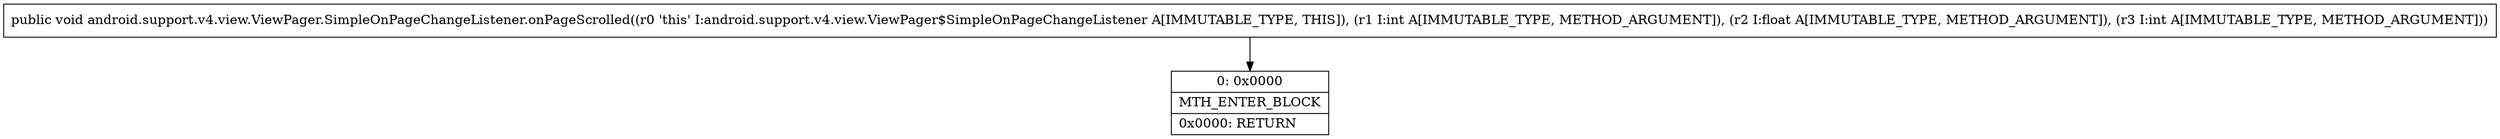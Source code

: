 digraph "CFG forandroid.support.v4.view.ViewPager.SimpleOnPageChangeListener.onPageScrolled(IFI)V" {
Node_0 [shape=record,label="{0\:\ 0x0000|MTH_ENTER_BLOCK\l|0x0000: RETURN   \l}"];
MethodNode[shape=record,label="{public void android.support.v4.view.ViewPager.SimpleOnPageChangeListener.onPageScrolled((r0 'this' I:android.support.v4.view.ViewPager$SimpleOnPageChangeListener A[IMMUTABLE_TYPE, THIS]), (r1 I:int A[IMMUTABLE_TYPE, METHOD_ARGUMENT]), (r2 I:float A[IMMUTABLE_TYPE, METHOD_ARGUMENT]), (r3 I:int A[IMMUTABLE_TYPE, METHOD_ARGUMENT])) }"];
MethodNode -> Node_0;
}

